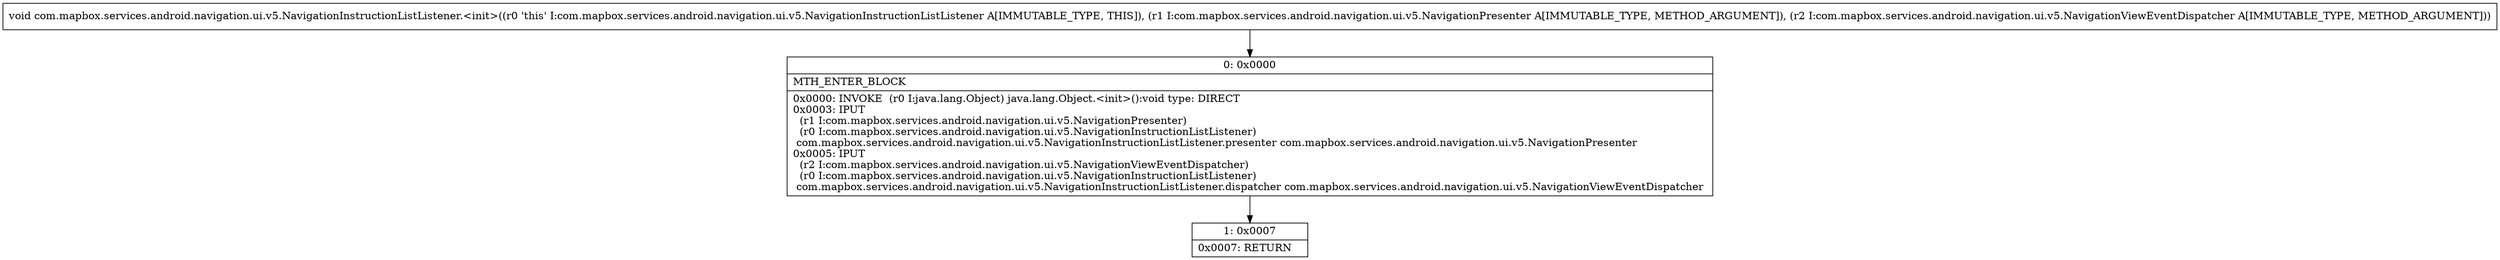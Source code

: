 digraph "CFG forcom.mapbox.services.android.navigation.ui.v5.NavigationInstructionListListener.\<init\>(Lcom\/mapbox\/services\/android\/navigation\/ui\/v5\/NavigationPresenter;Lcom\/mapbox\/services\/android\/navigation\/ui\/v5\/NavigationViewEventDispatcher;)V" {
Node_0 [shape=record,label="{0\:\ 0x0000|MTH_ENTER_BLOCK\l|0x0000: INVOKE  (r0 I:java.lang.Object) java.lang.Object.\<init\>():void type: DIRECT \l0x0003: IPUT  \l  (r1 I:com.mapbox.services.android.navigation.ui.v5.NavigationPresenter)\l  (r0 I:com.mapbox.services.android.navigation.ui.v5.NavigationInstructionListListener)\l com.mapbox.services.android.navigation.ui.v5.NavigationInstructionListListener.presenter com.mapbox.services.android.navigation.ui.v5.NavigationPresenter \l0x0005: IPUT  \l  (r2 I:com.mapbox.services.android.navigation.ui.v5.NavigationViewEventDispatcher)\l  (r0 I:com.mapbox.services.android.navigation.ui.v5.NavigationInstructionListListener)\l com.mapbox.services.android.navigation.ui.v5.NavigationInstructionListListener.dispatcher com.mapbox.services.android.navigation.ui.v5.NavigationViewEventDispatcher \l}"];
Node_1 [shape=record,label="{1\:\ 0x0007|0x0007: RETURN   \l}"];
MethodNode[shape=record,label="{void com.mapbox.services.android.navigation.ui.v5.NavigationInstructionListListener.\<init\>((r0 'this' I:com.mapbox.services.android.navigation.ui.v5.NavigationInstructionListListener A[IMMUTABLE_TYPE, THIS]), (r1 I:com.mapbox.services.android.navigation.ui.v5.NavigationPresenter A[IMMUTABLE_TYPE, METHOD_ARGUMENT]), (r2 I:com.mapbox.services.android.navigation.ui.v5.NavigationViewEventDispatcher A[IMMUTABLE_TYPE, METHOD_ARGUMENT])) }"];
MethodNode -> Node_0;
Node_0 -> Node_1;
}

